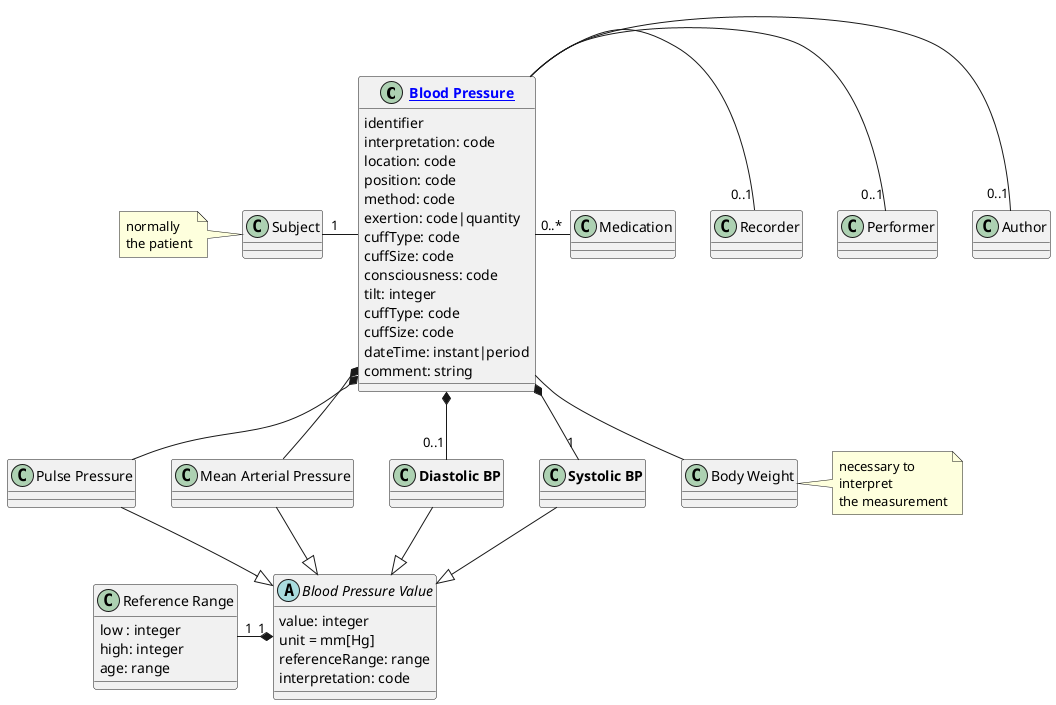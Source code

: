 @startuml

class "**[[StructureDefinition-BloodPressure.html Blood Pressure]]**" as bp {
    identifier
    interpretation: code
    location: code
    position: code
    method: code
    exertion: code|quantity
    cuffType: code
    cuffSize: code
    consciousness: code
    tilt: integer
    cuffType: code
    cuffSize: code
    dateTime: instant|period
    comment: string
}

abstract class "Blood Pressure Value" as bpv {
    value: integer
    unit = mm[Hg]
    referenceRange: range
    interpretation: code
}

class "**Systolic BP**" as syst
class "**Diastolic BP**" as diast
class "Mean Arterial Pressure" as mabp
class "Pulse Pressure" as pbp

class "Reference Range" as rr {
    low : integer
    high: integer
    age: range
}

class "Body Weight" as bw
Note right of bw
necessary to
interpret
the measurement
end Note
class "Medication" as med
class "Author" as a
class "Performer" as p
class "Recorder" as r
class "Subject" as s
Note left of s
normally
the patient
end Note

bpv <|-up- syst
bpv <|-up- diast
bpv <|-up- mabp
bpv <|-up- pbp
bpv "1" *-left- "1" rr

bp -right- "0..1" a
bp -right- "0..1" p
bp -right- "0..1" r
bp -left- "1" s
bp -- bw
bp -right- "0..*" med

bp *-- "1" syst
bp *-- "0..1" diast
bp *-- mabp
bp *-- pbp

@enduml